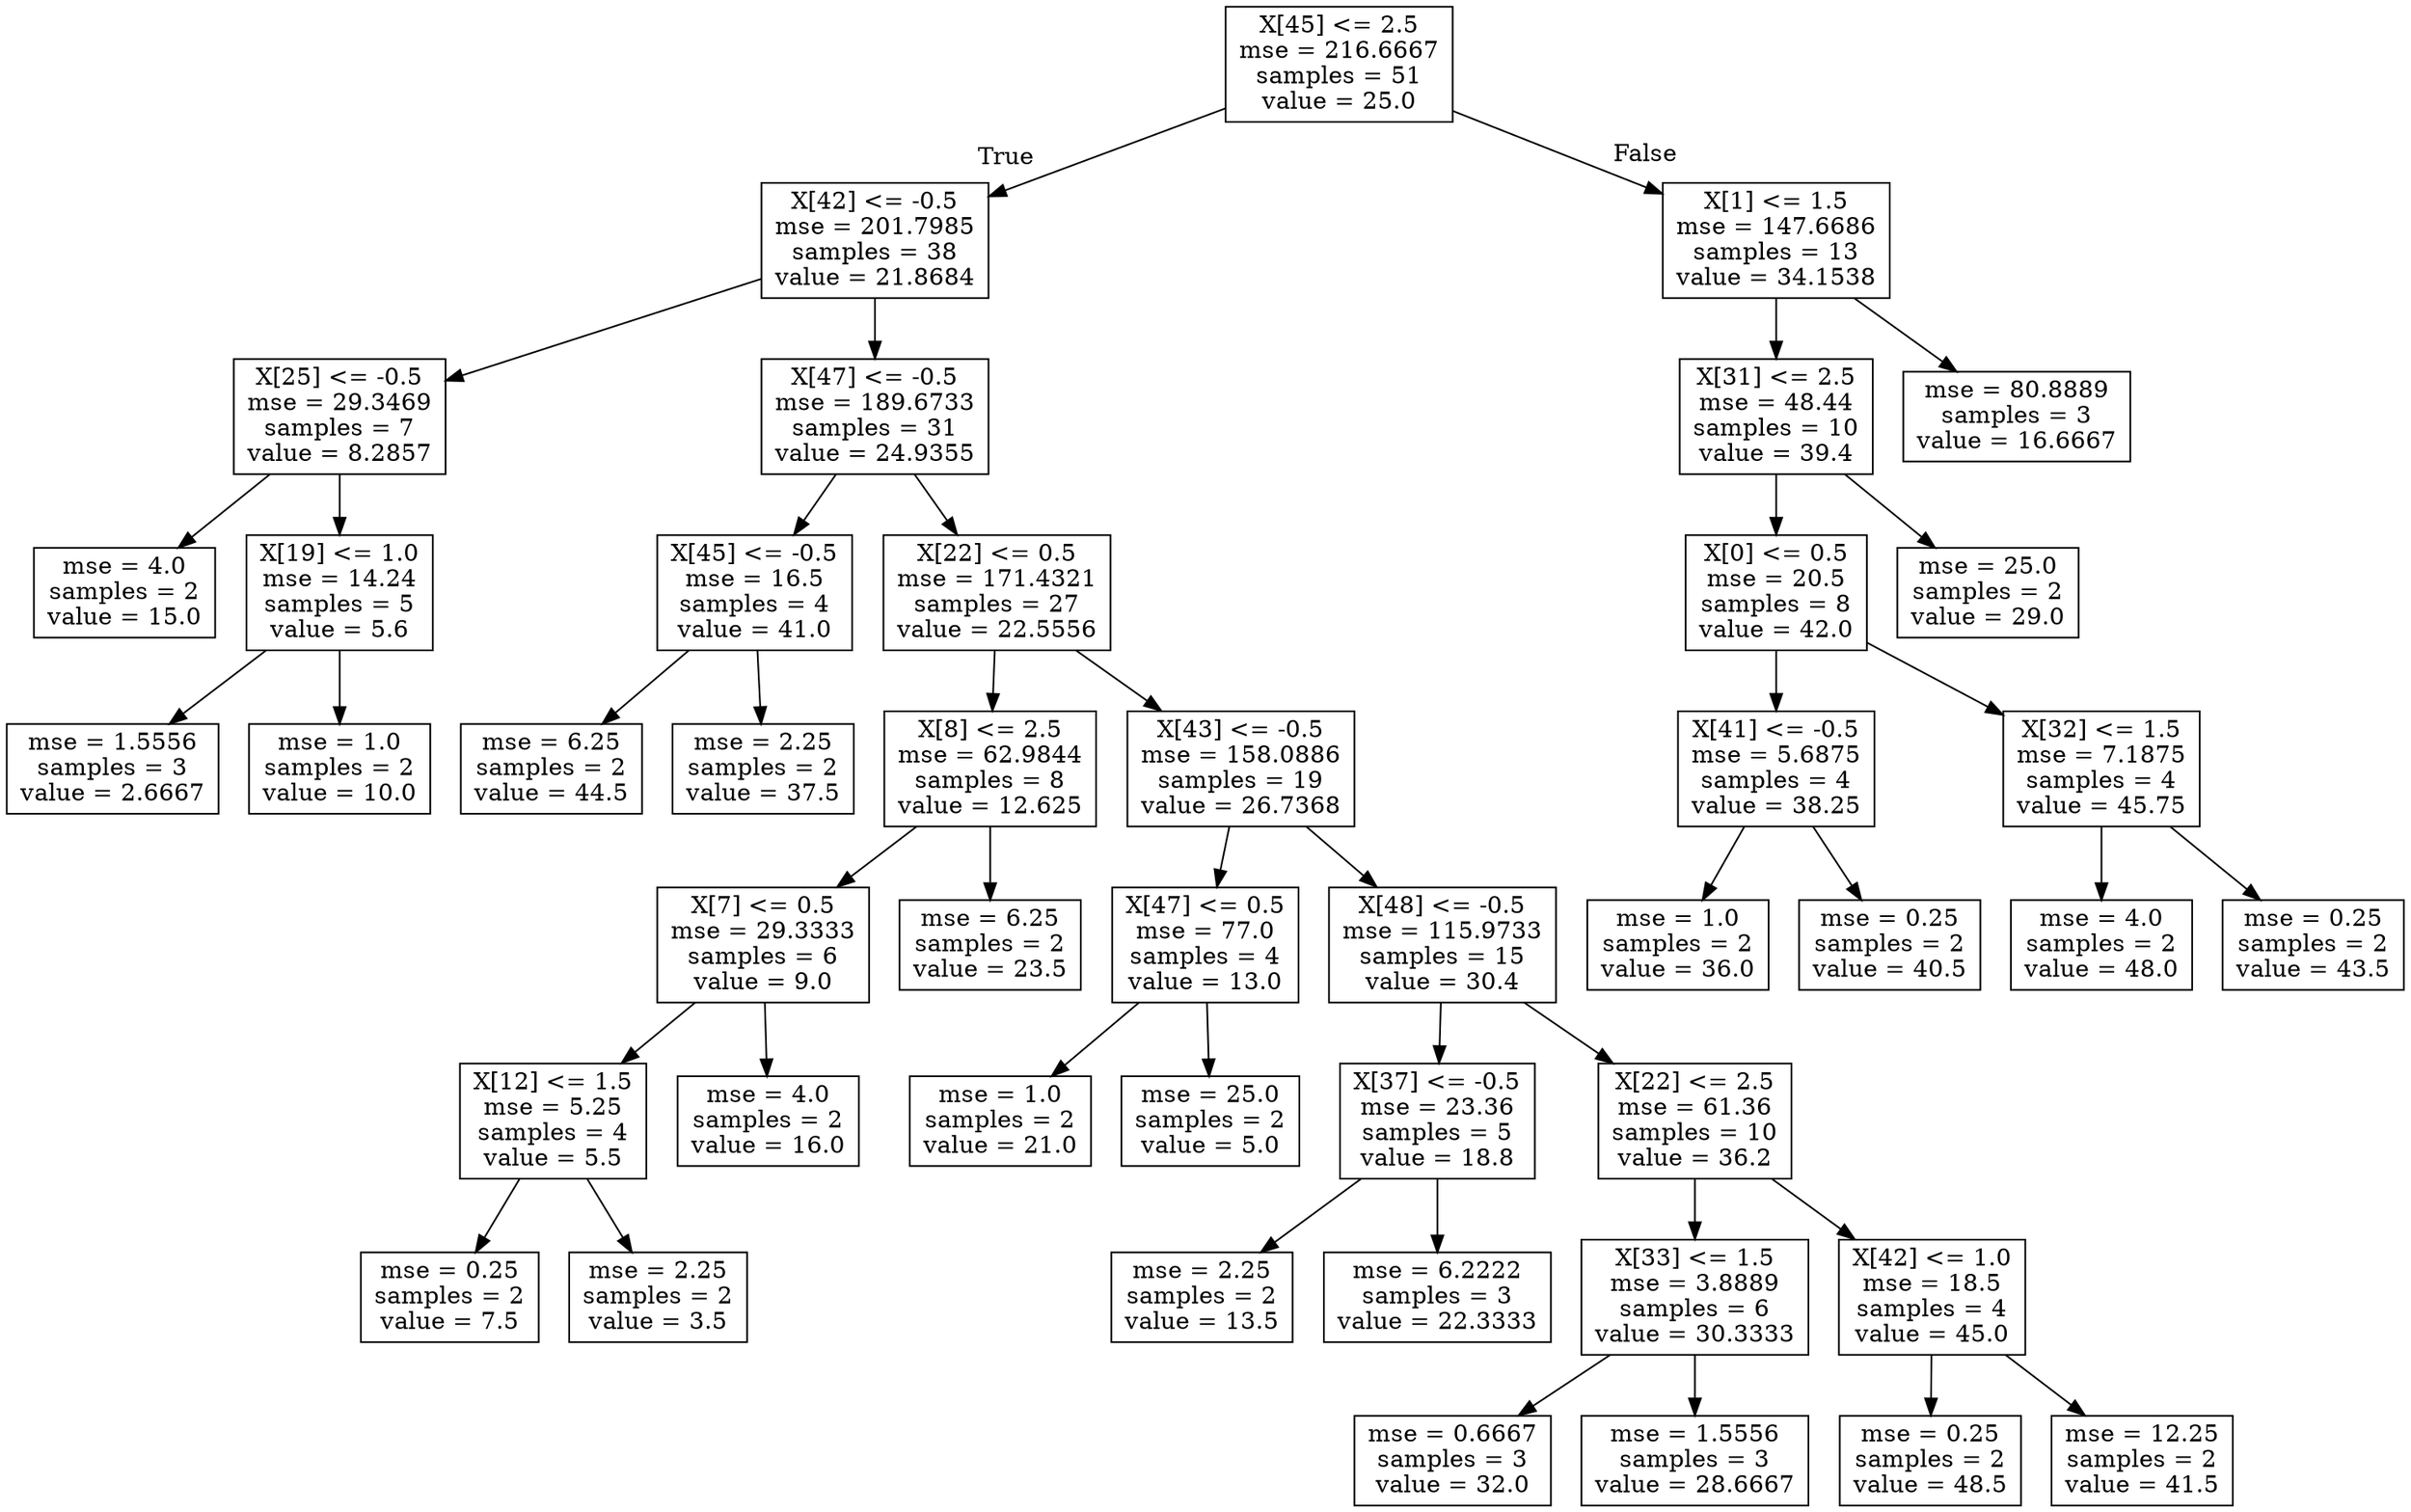 digraph Tree {
node [shape=box] ;
0 [label="X[45] <= 2.5\nmse = 216.6667\nsamples = 51\nvalue = 25.0"] ;
1 [label="X[42] <= -0.5\nmse = 201.7985\nsamples = 38\nvalue = 21.8684"] ;
0 -> 1 [labeldistance=2.5, labelangle=45, headlabel="True"] ;
2 [label="X[25] <= -0.5\nmse = 29.3469\nsamples = 7\nvalue = 8.2857"] ;
1 -> 2 ;
3 [label="mse = 4.0\nsamples = 2\nvalue = 15.0"] ;
2 -> 3 ;
4 [label="X[19] <= 1.0\nmse = 14.24\nsamples = 5\nvalue = 5.6"] ;
2 -> 4 ;
5 [label="mse = 1.5556\nsamples = 3\nvalue = 2.6667"] ;
4 -> 5 ;
6 [label="mse = 1.0\nsamples = 2\nvalue = 10.0"] ;
4 -> 6 ;
7 [label="X[47] <= -0.5\nmse = 189.6733\nsamples = 31\nvalue = 24.9355"] ;
1 -> 7 ;
8 [label="X[45] <= -0.5\nmse = 16.5\nsamples = 4\nvalue = 41.0"] ;
7 -> 8 ;
9 [label="mse = 6.25\nsamples = 2\nvalue = 44.5"] ;
8 -> 9 ;
10 [label="mse = 2.25\nsamples = 2\nvalue = 37.5"] ;
8 -> 10 ;
11 [label="X[22] <= 0.5\nmse = 171.4321\nsamples = 27\nvalue = 22.5556"] ;
7 -> 11 ;
12 [label="X[8] <= 2.5\nmse = 62.9844\nsamples = 8\nvalue = 12.625"] ;
11 -> 12 ;
13 [label="X[7] <= 0.5\nmse = 29.3333\nsamples = 6\nvalue = 9.0"] ;
12 -> 13 ;
14 [label="X[12] <= 1.5\nmse = 5.25\nsamples = 4\nvalue = 5.5"] ;
13 -> 14 ;
15 [label="mse = 0.25\nsamples = 2\nvalue = 7.5"] ;
14 -> 15 ;
16 [label="mse = 2.25\nsamples = 2\nvalue = 3.5"] ;
14 -> 16 ;
17 [label="mse = 4.0\nsamples = 2\nvalue = 16.0"] ;
13 -> 17 ;
18 [label="mse = 6.25\nsamples = 2\nvalue = 23.5"] ;
12 -> 18 ;
19 [label="X[43] <= -0.5\nmse = 158.0886\nsamples = 19\nvalue = 26.7368"] ;
11 -> 19 ;
20 [label="X[47] <= 0.5\nmse = 77.0\nsamples = 4\nvalue = 13.0"] ;
19 -> 20 ;
21 [label="mse = 1.0\nsamples = 2\nvalue = 21.0"] ;
20 -> 21 ;
22 [label="mse = 25.0\nsamples = 2\nvalue = 5.0"] ;
20 -> 22 ;
23 [label="X[48] <= -0.5\nmse = 115.9733\nsamples = 15\nvalue = 30.4"] ;
19 -> 23 ;
24 [label="X[37] <= -0.5\nmse = 23.36\nsamples = 5\nvalue = 18.8"] ;
23 -> 24 ;
25 [label="mse = 2.25\nsamples = 2\nvalue = 13.5"] ;
24 -> 25 ;
26 [label="mse = 6.2222\nsamples = 3\nvalue = 22.3333"] ;
24 -> 26 ;
27 [label="X[22] <= 2.5\nmse = 61.36\nsamples = 10\nvalue = 36.2"] ;
23 -> 27 ;
28 [label="X[33] <= 1.5\nmse = 3.8889\nsamples = 6\nvalue = 30.3333"] ;
27 -> 28 ;
29 [label="mse = 0.6667\nsamples = 3\nvalue = 32.0"] ;
28 -> 29 ;
30 [label="mse = 1.5556\nsamples = 3\nvalue = 28.6667"] ;
28 -> 30 ;
31 [label="X[42] <= 1.0\nmse = 18.5\nsamples = 4\nvalue = 45.0"] ;
27 -> 31 ;
32 [label="mse = 0.25\nsamples = 2\nvalue = 48.5"] ;
31 -> 32 ;
33 [label="mse = 12.25\nsamples = 2\nvalue = 41.5"] ;
31 -> 33 ;
34 [label="X[1] <= 1.5\nmse = 147.6686\nsamples = 13\nvalue = 34.1538"] ;
0 -> 34 [labeldistance=2.5, labelangle=-45, headlabel="False"] ;
35 [label="X[31] <= 2.5\nmse = 48.44\nsamples = 10\nvalue = 39.4"] ;
34 -> 35 ;
36 [label="X[0] <= 0.5\nmse = 20.5\nsamples = 8\nvalue = 42.0"] ;
35 -> 36 ;
37 [label="X[41] <= -0.5\nmse = 5.6875\nsamples = 4\nvalue = 38.25"] ;
36 -> 37 ;
38 [label="mse = 1.0\nsamples = 2\nvalue = 36.0"] ;
37 -> 38 ;
39 [label="mse = 0.25\nsamples = 2\nvalue = 40.5"] ;
37 -> 39 ;
40 [label="X[32] <= 1.5\nmse = 7.1875\nsamples = 4\nvalue = 45.75"] ;
36 -> 40 ;
41 [label="mse = 4.0\nsamples = 2\nvalue = 48.0"] ;
40 -> 41 ;
42 [label="mse = 0.25\nsamples = 2\nvalue = 43.5"] ;
40 -> 42 ;
43 [label="mse = 25.0\nsamples = 2\nvalue = 29.0"] ;
35 -> 43 ;
44 [label="mse = 80.8889\nsamples = 3\nvalue = 16.6667"] ;
34 -> 44 ;
}